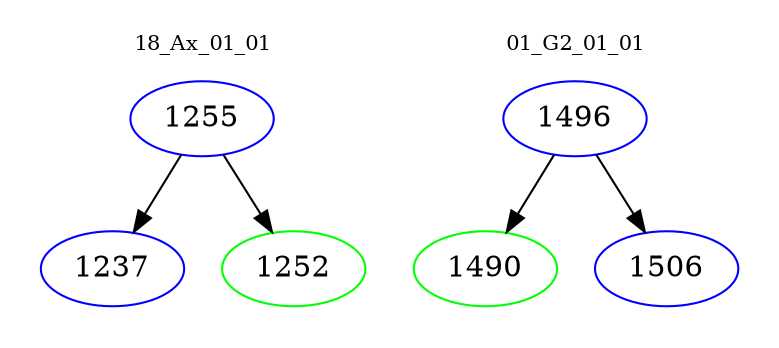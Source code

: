 digraph{
subgraph cluster_0 {
color = white
label = "18_Ax_01_01";
fontsize=10;
T0_1255 [label="1255", color="blue"]
T0_1255 -> T0_1237 [color="black"]
T0_1237 [label="1237", color="blue"]
T0_1255 -> T0_1252 [color="black"]
T0_1252 [label="1252", color="green"]
}
subgraph cluster_1 {
color = white
label = "01_G2_01_01";
fontsize=10;
T1_1496 [label="1496", color="blue"]
T1_1496 -> T1_1490 [color="black"]
T1_1490 [label="1490", color="green"]
T1_1496 -> T1_1506 [color="black"]
T1_1506 [label="1506", color="blue"]
}
}
